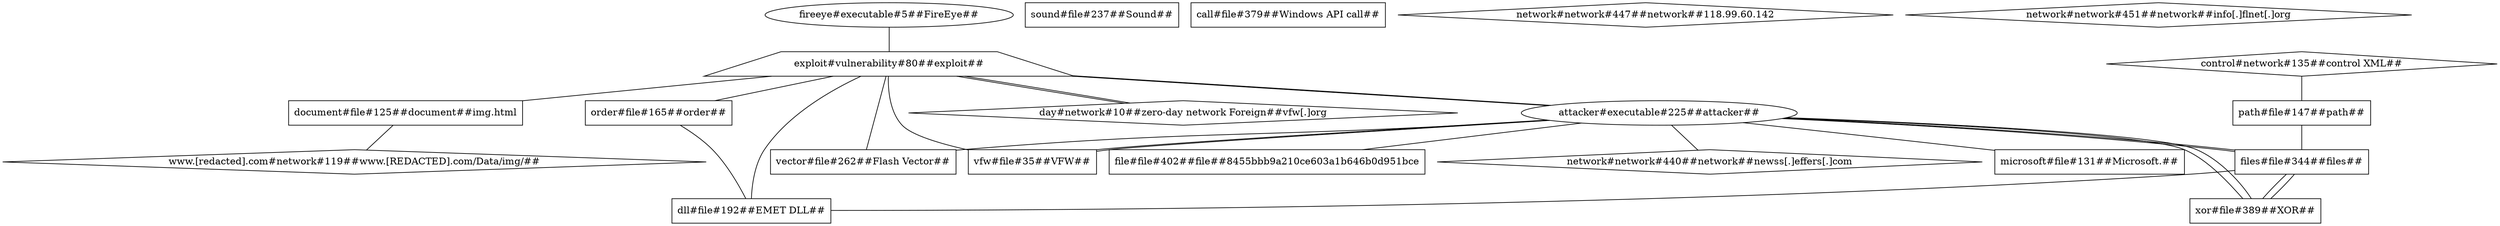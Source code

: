 graph G {
	"fireeye#executable#5" [label="fireeye#executable#5##FireEye##" shape=oval]
	"day#network#10" [label="day#network#10##zero-day network Foreign##vfw[.]org" shape=diamond]
	"vfw#file#35" [label="vfw#file#35##VFW##" shape=rectangle]
	"exploit#vulnerability#80" [label="exploit#vulnerability#80##exploit##" shape=trapezium]
	"document#file#125" [label="document#file#125##document##img.html" shape=rectangle]
	"www.[redacted].com#network#119" [label="www.[redacted].com#network#119##www.[REDACTED].com/Data/img/##" shape=diamond]
	"microsoft#file#131" [label="microsoft#file#131##Microsoft.##" shape=rectangle]
	"control#network#135" [label="control#network#135##control XML##" shape=diamond]
	"path#file#147" [label="path#file#147##path##" shape=rectangle]
	"order#file#165" [label="order#file#165##order##" shape=rectangle]
	"dll#file#192" [label="dll#file#192##EMET DLL##" shape=rectangle]
	"attacker#executable#225" [label="attacker#executable#225##attacker##" shape=oval]
	"sound#file#237" [label="sound#file#237##Sound##" shape=rectangle]
	"vector#file#262" [label="vector#file#262##Flash Vector##" shape=rectangle]
	"files#file#344" [label="files#file#344##files##" shape=rectangle]
	"call#file#379" [label="call#file#379##Windows API call##" shape=rectangle]
	"xor#file#389" [label="xor#file#389##XOR##" shape=rectangle]
	"file#file#402" [label="file#file#402##file##8455bbb9a210ce603a1b646b0d951bce" shape=rectangle]
	"network#network#440" [label="network#network#440##network##newss[.]effers[.]com" shape=diamond]
	"network#network#447" [label="network#network#447##network##118.99.60.142" shape=diamond]
	"network#network#451" [label="network#network#451##network##info[.]flnet[.]org" shape=diamond]
	"fireeye#executable#5" -- "exploit#vulnerability#80"
	"day#network#10" -- "exploit#vulnerability#80"
	"vfw#file#35" -- "attacker#executable#225"
	"vfw#file#35" -- "exploit#vulnerability#80"
	"exploit#vulnerability#80" -- "dll#file#192"
	"exploit#vulnerability#80" -- "day#network#10"
	"exploit#vulnerability#80" -- "document#file#125"
	"exploit#vulnerability#80" -- "order#file#165"
	"exploit#vulnerability#80" -- "attacker#executable#225"
	"document#file#125" -- "www.[redacted].com#network#119"
	"control#network#135" -- "path#file#147"
	"path#file#147" -- "files#file#344"
	"order#file#165" -- "dll#file#192"
	"attacker#executable#225" -- "network#network#440"
	"attacker#executable#225" -- "vfw#file#35"
	"attacker#executable#225" -- "xor#file#389"
	"attacker#executable#225" -- "exploit#vulnerability#80"
	"attacker#executable#225" -- "files#file#344"
	"attacker#executable#225" -- "file#file#402"
	"attacker#executable#225" -- "microsoft#file#131"
	"attacker#executable#225" -- "vector#file#262"
	"vector#file#262" -- "exploit#vulnerability#80"
	"files#file#344" -- "attacker#executable#225"
	"files#file#344" -- "dll#file#192"
	"files#file#344" -- "xor#file#389"
	"xor#file#389" -- "attacker#executable#225"
	"xor#file#389" -- "files#file#344"
}
